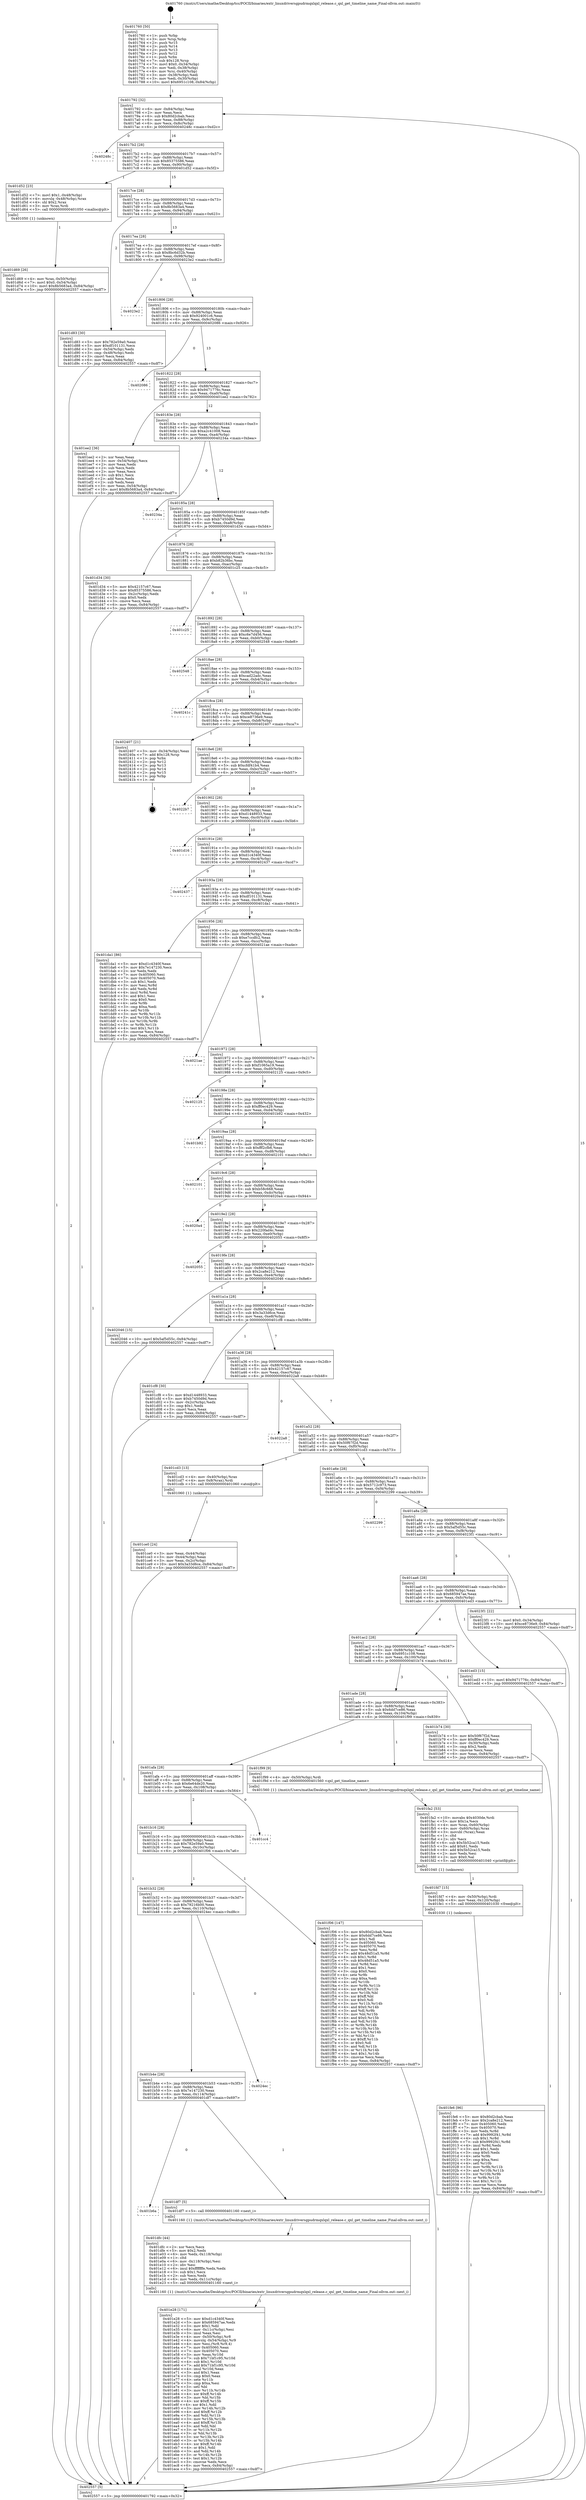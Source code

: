 digraph "0x401760" {
  label = "0x401760 (/mnt/c/Users/mathe/Desktop/tcc/POCII/binaries/extr_linuxdriversgpudrmqxlqxl_release.c_qxl_get_timeline_name_Final-ollvm.out::main(0))"
  labelloc = "t"
  node[shape=record]

  Entry [label="",width=0.3,height=0.3,shape=circle,fillcolor=black,style=filled]
  "0x401792" [label="{
     0x401792 [32]\l
     | [instrs]\l
     &nbsp;&nbsp;0x401792 \<+6\>: mov -0x84(%rbp),%eax\l
     &nbsp;&nbsp;0x401798 \<+2\>: mov %eax,%ecx\l
     &nbsp;&nbsp;0x40179a \<+6\>: sub $0x80d2cbab,%ecx\l
     &nbsp;&nbsp;0x4017a0 \<+6\>: mov %eax,-0x88(%rbp)\l
     &nbsp;&nbsp;0x4017a6 \<+6\>: mov %ecx,-0x8c(%rbp)\l
     &nbsp;&nbsp;0x4017ac \<+6\>: je 000000000040248c \<main+0xd2c\>\l
  }"]
  "0x40248c" [label="{
     0x40248c\l
  }", style=dashed]
  "0x4017b2" [label="{
     0x4017b2 [28]\l
     | [instrs]\l
     &nbsp;&nbsp;0x4017b2 \<+5\>: jmp 00000000004017b7 \<main+0x57\>\l
     &nbsp;&nbsp;0x4017b7 \<+6\>: mov -0x88(%rbp),%eax\l
     &nbsp;&nbsp;0x4017bd \<+5\>: sub $0x85375586,%eax\l
     &nbsp;&nbsp;0x4017c2 \<+6\>: mov %eax,-0x90(%rbp)\l
     &nbsp;&nbsp;0x4017c8 \<+6\>: je 0000000000401d52 \<main+0x5f2\>\l
  }"]
  Exit [label="",width=0.3,height=0.3,shape=circle,fillcolor=black,style=filled,peripheries=2]
  "0x401d52" [label="{
     0x401d52 [23]\l
     | [instrs]\l
     &nbsp;&nbsp;0x401d52 \<+7\>: movl $0x1,-0x48(%rbp)\l
     &nbsp;&nbsp;0x401d59 \<+4\>: movslq -0x48(%rbp),%rax\l
     &nbsp;&nbsp;0x401d5d \<+4\>: shl $0x2,%rax\l
     &nbsp;&nbsp;0x401d61 \<+3\>: mov %rax,%rdi\l
     &nbsp;&nbsp;0x401d64 \<+5\>: call 0000000000401050 \<malloc@plt\>\l
     | [calls]\l
     &nbsp;&nbsp;0x401050 \{1\} (unknown)\l
  }"]
  "0x4017ce" [label="{
     0x4017ce [28]\l
     | [instrs]\l
     &nbsp;&nbsp;0x4017ce \<+5\>: jmp 00000000004017d3 \<main+0x73\>\l
     &nbsp;&nbsp;0x4017d3 \<+6\>: mov -0x88(%rbp),%eax\l
     &nbsp;&nbsp;0x4017d9 \<+5\>: sub $0x8b5683a4,%eax\l
     &nbsp;&nbsp;0x4017de \<+6\>: mov %eax,-0x94(%rbp)\l
     &nbsp;&nbsp;0x4017e4 \<+6\>: je 0000000000401d83 \<main+0x623\>\l
  }"]
  "0x401fe6" [label="{
     0x401fe6 [96]\l
     | [instrs]\l
     &nbsp;&nbsp;0x401fe6 \<+5\>: mov $0x80d2cbab,%eax\l
     &nbsp;&nbsp;0x401feb \<+5\>: mov $0x2ca8e212,%ecx\l
     &nbsp;&nbsp;0x401ff0 \<+7\>: mov 0x405060,%edx\l
     &nbsp;&nbsp;0x401ff7 \<+7\>: mov 0x405070,%esi\l
     &nbsp;&nbsp;0x401ffe \<+3\>: mov %edx,%r8d\l
     &nbsp;&nbsp;0x402001 \<+7\>: add $0x9992f41,%r8d\l
     &nbsp;&nbsp;0x402008 \<+4\>: sub $0x1,%r8d\l
     &nbsp;&nbsp;0x40200c \<+7\>: sub $0x9992f41,%r8d\l
     &nbsp;&nbsp;0x402013 \<+4\>: imul %r8d,%edx\l
     &nbsp;&nbsp;0x402017 \<+3\>: and $0x1,%edx\l
     &nbsp;&nbsp;0x40201a \<+3\>: cmp $0x0,%edx\l
     &nbsp;&nbsp;0x40201d \<+4\>: sete %r9b\l
     &nbsp;&nbsp;0x402021 \<+3\>: cmp $0xa,%esi\l
     &nbsp;&nbsp;0x402024 \<+4\>: setl %r10b\l
     &nbsp;&nbsp;0x402028 \<+3\>: mov %r9b,%r11b\l
     &nbsp;&nbsp;0x40202b \<+3\>: and %r10b,%r11b\l
     &nbsp;&nbsp;0x40202e \<+3\>: xor %r10b,%r9b\l
     &nbsp;&nbsp;0x402031 \<+3\>: or %r9b,%r11b\l
     &nbsp;&nbsp;0x402034 \<+4\>: test $0x1,%r11b\l
     &nbsp;&nbsp;0x402038 \<+3\>: cmovne %ecx,%eax\l
     &nbsp;&nbsp;0x40203b \<+6\>: mov %eax,-0x84(%rbp)\l
     &nbsp;&nbsp;0x402041 \<+5\>: jmp 0000000000402557 \<main+0xdf7\>\l
  }"]
  "0x401d83" [label="{
     0x401d83 [30]\l
     | [instrs]\l
     &nbsp;&nbsp;0x401d83 \<+5\>: mov $0x782e59a0,%eax\l
     &nbsp;&nbsp;0x401d88 \<+5\>: mov $0xdf101131,%ecx\l
     &nbsp;&nbsp;0x401d8d \<+3\>: mov -0x54(%rbp),%edx\l
     &nbsp;&nbsp;0x401d90 \<+3\>: cmp -0x48(%rbp),%edx\l
     &nbsp;&nbsp;0x401d93 \<+3\>: cmovl %ecx,%eax\l
     &nbsp;&nbsp;0x401d96 \<+6\>: mov %eax,-0x84(%rbp)\l
     &nbsp;&nbsp;0x401d9c \<+5\>: jmp 0000000000402557 \<main+0xdf7\>\l
  }"]
  "0x4017ea" [label="{
     0x4017ea [28]\l
     | [instrs]\l
     &nbsp;&nbsp;0x4017ea \<+5\>: jmp 00000000004017ef \<main+0x8f\>\l
     &nbsp;&nbsp;0x4017ef \<+6\>: mov -0x88(%rbp),%eax\l
     &nbsp;&nbsp;0x4017f5 \<+5\>: sub $0x8bc6d32b,%eax\l
     &nbsp;&nbsp;0x4017fa \<+6\>: mov %eax,-0x98(%rbp)\l
     &nbsp;&nbsp;0x401800 \<+6\>: je 00000000004023e2 \<main+0xc82\>\l
  }"]
  "0x401fd7" [label="{
     0x401fd7 [15]\l
     | [instrs]\l
     &nbsp;&nbsp;0x401fd7 \<+4\>: mov -0x50(%rbp),%rdi\l
     &nbsp;&nbsp;0x401fdb \<+6\>: mov %eax,-0x120(%rbp)\l
     &nbsp;&nbsp;0x401fe1 \<+5\>: call 0000000000401030 \<free@plt\>\l
     | [calls]\l
     &nbsp;&nbsp;0x401030 \{1\} (unknown)\l
  }"]
  "0x4023e2" [label="{
     0x4023e2\l
  }", style=dashed]
  "0x401806" [label="{
     0x401806 [28]\l
     | [instrs]\l
     &nbsp;&nbsp;0x401806 \<+5\>: jmp 000000000040180b \<main+0xab\>\l
     &nbsp;&nbsp;0x40180b \<+6\>: mov -0x88(%rbp),%eax\l
     &nbsp;&nbsp;0x401811 \<+5\>: sub $0x924001c6,%eax\l
     &nbsp;&nbsp;0x401816 \<+6\>: mov %eax,-0x9c(%rbp)\l
     &nbsp;&nbsp;0x40181c \<+6\>: je 0000000000402086 \<main+0x926\>\l
  }"]
  "0x401fa2" [label="{
     0x401fa2 [53]\l
     | [instrs]\l
     &nbsp;&nbsp;0x401fa2 \<+10\>: movabs $0x4030de,%rdi\l
     &nbsp;&nbsp;0x401fac \<+5\>: mov $0x1a,%ecx\l
     &nbsp;&nbsp;0x401fb1 \<+4\>: mov %rax,-0x60(%rbp)\l
     &nbsp;&nbsp;0x401fb5 \<+4\>: mov -0x60(%rbp),%rax\l
     &nbsp;&nbsp;0x401fb9 \<+3\>: movsbl (%rax),%eax\l
     &nbsp;&nbsp;0x401fbc \<+1\>: cltd\l
     &nbsp;&nbsp;0x401fbd \<+2\>: idiv %ecx\l
     &nbsp;&nbsp;0x401fbf \<+6\>: sub $0x5b52ca15,%edx\l
     &nbsp;&nbsp;0x401fc5 \<+3\>: add $0x61,%edx\l
     &nbsp;&nbsp;0x401fc8 \<+6\>: add $0x5b52ca15,%edx\l
     &nbsp;&nbsp;0x401fce \<+2\>: mov %edx,%esi\l
     &nbsp;&nbsp;0x401fd0 \<+2\>: mov $0x0,%al\l
     &nbsp;&nbsp;0x401fd2 \<+5\>: call 0000000000401040 \<printf@plt\>\l
     | [calls]\l
     &nbsp;&nbsp;0x401040 \{1\} (unknown)\l
  }"]
  "0x402086" [label="{
     0x402086\l
  }", style=dashed]
  "0x401822" [label="{
     0x401822 [28]\l
     | [instrs]\l
     &nbsp;&nbsp;0x401822 \<+5\>: jmp 0000000000401827 \<main+0xc7\>\l
     &nbsp;&nbsp;0x401827 \<+6\>: mov -0x88(%rbp),%eax\l
     &nbsp;&nbsp;0x40182d \<+5\>: sub $0x9471776c,%eax\l
     &nbsp;&nbsp;0x401832 \<+6\>: mov %eax,-0xa0(%rbp)\l
     &nbsp;&nbsp;0x401838 \<+6\>: je 0000000000401ee2 \<main+0x782\>\l
  }"]
  "0x401e28" [label="{
     0x401e28 [171]\l
     | [instrs]\l
     &nbsp;&nbsp;0x401e28 \<+5\>: mov $0xd1c4340f,%ecx\l
     &nbsp;&nbsp;0x401e2d \<+5\>: mov $0x685947ae,%edx\l
     &nbsp;&nbsp;0x401e32 \<+3\>: mov $0x1,%dil\l
     &nbsp;&nbsp;0x401e35 \<+6\>: mov -0x11c(%rbp),%esi\l
     &nbsp;&nbsp;0x401e3b \<+3\>: imul %eax,%esi\l
     &nbsp;&nbsp;0x401e3e \<+4\>: mov -0x50(%rbp),%r8\l
     &nbsp;&nbsp;0x401e42 \<+4\>: movslq -0x54(%rbp),%r9\l
     &nbsp;&nbsp;0x401e46 \<+4\>: mov %esi,(%r8,%r9,4)\l
     &nbsp;&nbsp;0x401e4a \<+7\>: mov 0x405060,%eax\l
     &nbsp;&nbsp;0x401e51 \<+7\>: mov 0x405070,%esi\l
     &nbsp;&nbsp;0x401e58 \<+3\>: mov %eax,%r10d\l
     &nbsp;&nbsp;0x401e5b \<+7\>: sub $0x71bf1c95,%r10d\l
     &nbsp;&nbsp;0x401e62 \<+4\>: sub $0x1,%r10d\l
     &nbsp;&nbsp;0x401e66 \<+7\>: add $0x71bf1c95,%r10d\l
     &nbsp;&nbsp;0x401e6d \<+4\>: imul %r10d,%eax\l
     &nbsp;&nbsp;0x401e71 \<+3\>: and $0x1,%eax\l
     &nbsp;&nbsp;0x401e74 \<+3\>: cmp $0x0,%eax\l
     &nbsp;&nbsp;0x401e77 \<+4\>: sete %r11b\l
     &nbsp;&nbsp;0x401e7b \<+3\>: cmp $0xa,%esi\l
     &nbsp;&nbsp;0x401e7e \<+3\>: setl %bl\l
     &nbsp;&nbsp;0x401e81 \<+3\>: mov %r11b,%r14b\l
     &nbsp;&nbsp;0x401e84 \<+4\>: xor $0xff,%r14b\l
     &nbsp;&nbsp;0x401e88 \<+3\>: mov %bl,%r15b\l
     &nbsp;&nbsp;0x401e8b \<+4\>: xor $0xff,%r15b\l
     &nbsp;&nbsp;0x401e8f \<+4\>: xor $0x1,%dil\l
     &nbsp;&nbsp;0x401e93 \<+3\>: mov %r14b,%r12b\l
     &nbsp;&nbsp;0x401e96 \<+4\>: and $0xff,%r12b\l
     &nbsp;&nbsp;0x401e9a \<+3\>: and %dil,%r11b\l
     &nbsp;&nbsp;0x401e9d \<+3\>: mov %r15b,%r13b\l
     &nbsp;&nbsp;0x401ea0 \<+4\>: and $0xff,%r13b\l
     &nbsp;&nbsp;0x401ea4 \<+3\>: and %dil,%bl\l
     &nbsp;&nbsp;0x401ea7 \<+3\>: or %r11b,%r12b\l
     &nbsp;&nbsp;0x401eaa \<+3\>: or %bl,%r13b\l
     &nbsp;&nbsp;0x401ead \<+3\>: xor %r13b,%r12b\l
     &nbsp;&nbsp;0x401eb0 \<+3\>: or %r15b,%r14b\l
     &nbsp;&nbsp;0x401eb3 \<+4\>: xor $0xff,%r14b\l
     &nbsp;&nbsp;0x401eb7 \<+4\>: or $0x1,%dil\l
     &nbsp;&nbsp;0x401ebb \<+3\>: and %dil,%r14b\l
     &nbsp;&nbsp;0x401ebe \<+3\>: or %r14b,%r12b\l
     &nbsp;&nbsp;0x401ec1 \<+4\>: test $0x1,%r12b\l
     &nbsp;&nbsp;0x401ec5 \<+3\>: cmovne %edx,%ecx\l
     &nbsp;&nbsp;0x401ec8 \<+6\>: mov %ecx,-0x84(%rbp)\l
     &nbsp;&nbsp;0x401ece \<+5\>: jmp 0000000000402557 \<main+0xdf7\>\l
  }"]
  "0x401ee2" [label="{
     0x401ee2 [36]\l
     | [instrs]\l
     &nbsp;&nbsp;0x401ee2 \<+2\>: xor %eax,%eax\l
     &nbsp;&nbsp;0x401ee4 \<+3\>: mov -0x54(%rbp),%ecx\l
     &nbsp;&nbsp;0x401ee7 \<+2\>: mov %eax,%edx\l
     &nbsp;&nbsp;0x401ee9 \<+2\>: sub %ecx,%edx\l
     &nbsp;&nbsp;0x401eeb \<+2\>: mov %eax,%ecx\l
     &nbsp;&nbsp;0x401eed \<+3\>: sub $0x1,%ecx\l
     &nbsp;&nbsp;0x401ef0 \<+2\>: add %ecx,%edx\l
     &nbsp;&nbsp;0x401ef2 \<+2\>: sub %edx,%eax\l
     &nbsp;&nbsp;0x401ef4 \<+3\>: mov %eax,-0x54(%rbp)\l
     &nbsp;&nbsp;0x401ef7 \<+10\>: movl $0x8b5683a4,-0x84(%rbp)\l
     &nbsp;&nbsp;0x401f01 \<+5\>: jmp 0000000000402557 \<main+0xdf7\>\l
  }"]
  "0x40183e" [label="{
     0x40183e [28]\l
     | [instrs]\l
     &nbsp;&nbsp;0x40183e \<+5\>: jmp 0000000000401843 \<main+0xe3\>\l
     &nbsp;&nbsp;0x401843 \<+6\>: mov -0x88(%rbp),%eax\l
     &nbsp;&nbsp;0x401849 \<+5\>: sub $0xa2c41008,%eax\l
     &nbsp;&nbsp;0x40184e \<+6\>: mov %eax,-0xa4(%rbp)\l
     &nbsp;&nbsp;0x401854 \<+6\>: je 000000000040234a \<main+0xbea\>\l
  }"]
  "0x401dfc" [label="{
     0x401dfc [44]\l
     | [instrs]\l
     &nbsp;&nbsp;0x401dfc \<+2\>: xor %ecx,%ecx\l
     &nbsp;&nbsp;0x401dfe \<+5\>: mov $0x2,%edx\l
     &nbsp;&nbsp;0x401e03 \<+6\>: mov %edx,-0x118(%rbp)\l
     &nbsp;&nbsp;0x401e09 \<+1\>: cltd\l
     &nbsp;&nbsp;0x401e0a \<+6\>: mov -0x118(%rbp),%esi\l
     &nbsp;&nbsp;0x401e10 \<+2\>: idiv %esi\l
     &nbsp;&nbsp;0x401e12 \<+6\>: imul $0xfffffffe,%edx,%edx\l
     &nbsp;&nbsp;0x401e18 \<+3\>: sub $0x1,%ecx\l
     &nbsp;&nbsp;0x401e1b \<+2\>: sub %ecx,%edx\l
     &nbsp;&nbsp;0x401e1d \<+6\>: mov %edx,-0x11c(%rbp)\l
     &nbsp;&nbsp;0x401e23 \<+5\>: call 0000000000401160 \<next_i\>\l
     | [calls]\l
     &nbsp;&nbsp;0x401160 \{1\} (/mnt/c/Users/mathe/Desktop/tcc/POCII/binaries/extr_linuxdriversgpudrmqxlqxl_release.c_qxl_get_timeline_name_Final-ollvm.out::next_i)\l
  }"]
  "0x40234a" [label="{
     0x40234a\l
  }", style=dashed]
  "0x40185a" [label="{
     0x40185a [28]\l
     | [instrs]\l
     &nbsp;&nbsp;0x40185a \<+5\>: jmp 000000000040185f \<main+0xff\>\l
     &nbsp;&nbsp;0x40185f \<+6\>: mov -0x88(%rbp),%eax\l
     &nbsp;&nbsp;0x401865 \<+5\>: sub $0xb7450d9d,%eax\l
     &nbsp;&nbsp;0x40186a \<+6\>: mov %eax,-0xa8(%rbp)\l
     &nbsp;&nbsp;0x401870 \<+6\>: je 0000000000401d34 \<main+0x5d4\>\l
  }"]
  "0x401b6a" [label="{
     0x401b6a\l
  }", style=dashed]
  "0x401d34" [label="{
     0x401d34 [30]\l
     | [instrs]\l
     &nbsp;&nbsp;0x401d34 \<+5\>: mov $0x42157c67,%eax\l
     &nbsp;&nbsp;0x401d39 \<+5\>: mov $0x85375586,%ecx\l
     &nbsp;&nbsp;0x401d3e \<+3\>: mov -0x2c(%rbp),%edx\l
     &nbsp;&nbsp;0x401d41 \<+3\>: cmp $0x0,%edx\l
     &nbsp;&nbsp;0x401d44 \<+3\>: cmove %ecx,%eax\l
     &nbsp;&nbsp;0x401d47 \<+6\>: mov %eax,-0x84(%rbp)\l
     &nbsp;&nbsp;0x401d4d \<+5\>: jmp 0000000000402557 \<main+0xdf7\>\l
  }"]
  "0x401876" [label="{
     0x401876 [28]\l
     | [instrs]\l
     &nbsp;&nbsp;0x401876 \<+5\>: jmp 000000000040187b \<main+0x11b\>\l
     &nbsp;&nbsp;0x40187b \<+6\>: mov -0x88(%rbp),%eax\l
     &nbsp;&nbsp;0x401881 \<+5\>: sub $0xb82b36bc,%eax\l
     &nbsp;&nbsp;0x401886 \<+6\>: mov %eax,-0xac(%rbp)\l
     &nbsp;&nbsp;0x40188c \<+6\>: je 0000000000401c25 \<main+0x4c5\>\l
  }"]
  "0x401df7" [label="{
     0x401df7 [5]\l
     | [instrs]\l
     &nbsp;&nbsp;0x401df7 \<+5\>: call 0000000000401160 \<next_i\>\l
     | [calls]\l
     &nbsp;&nbsp;0x401160 \{1\} (/mnt/c/Users/mathe/Desktop/tcc/POCII/binaries/extr_linuxdriversgpudrmqxlqxl_release.c_qxl_get_timeline_name_Final-ollvm.out::next_i)\l
  }"]
  "0x401c25" [label="{
     0x401c25\l
  }", style=dashed]
  "0x401892" [label="{
     0x401892 [28]\l
     | [instrs]\l
     &nbsp;&nbsp;0x401892 \<+5\>: jmp 0000000000401897 \<main+0x137\>\l
     &nbsp;&nbsp;0x401897 \<+6\>: mov -0x88(%rbp),%eax\l
     &nbsp;&nbsp;0x40189d \<+5\>: sub $0xc6e7d456,%eax\l
     &nbsp;&nbsp;0x4018a2 \<+6\>: mov %eax,-0xb0(%rbp)\l
     &nbsp;&nbsp;0x4018a8 \<+6\>: je 0000000000402548 \<main+0xde8\>\l
  }"]
  "0x401b4e" [label="{
     0x401b4e [28]\l
     | [instrs]\l
     &nbsp;&nbsp;0x401b4e \<+5\>: jmp 0000000000401b53 \<main+0x3f3\>\l
     &nbsp;&nbsp;0x401b53 \<+6\>: mov -0x88(%rbp),%eax\l
     &nbsp;&nbsp;0x401b59 \<+5\>: sub $0x7e147230,%eax\l
     &nbsp;&nbsp;0x401b5e \<+6\>: mov %eax,-0x114(%rbp)\l
     &nbsp;&nbsp;0x401b64 \<+6\>: je 0000000000401df7 \<main+0x697\>\l
  }"]
  "0x402548" [label="{
     0x402548\l
  }", style=dashed]
  "0x4018ae" [label="{
     0x4018ae [28]\l
     | [instrs]\l
     &nbsp;&nbsp;0x4018ae \<+5\>: jmp 00000000004018b3 \<main+0x153\>\l
     &nbsp;&nbsp;0x4018b3 \<+6\>: mov -0x88(%rbp),%eax\l
     &nbsp;&nbsp;0x4018b9 \<+5\>: sub $0xcad22adc,%eax\l
     &nbsp;&nbsp;0x4018be \<+6\>: mov %eax,-0xb4(%rbp)\l
     &nbsp;&nbsp;0x4018c4 \<+6\>: je 000000000040241c \<main+0xcbc\>\l
  }"]
  "0x4024ec" [label="{
     0x4024ec\l
  }", style=dashed]
  "0x40241c" [label="{
     0x40241c\l
  }", style=dashed]
  "0x4018ca" [label="{
     0x4018ca [28]\l
     | [instrs]\l
     &nbsp;&nbsp;0x4018ca \<+5\>: jmp 00000000004018cf \<main+0x16f\>\l
     &nbsp;&nbsp;0x4018cf \<+6\>: mov -0x88(%rbp),%eax\l
     &nbsp;&nbsp;0x4018d5 \<+5\>: sub $0xce8736e9,%eax\l
     &nbsp;&nbsp;0x4018da \<+6\>: mov %eax,-0xb8(%rbp)\l
     &nbsp;&nbsp;0x4018e0 \<+6\>: je 0000000000402407 \<main+0xca7\>\l
  }"]
  "0x401b32" [label="{
     0x401b32 [28]\l
     | [instrs]\l
     &nbsp;&nbsp;0x401b32 \<+5\>: jmp 0000000000401b37 \<main+0x3d7\>\l
     &nbsp;&nbsp;0x401b37 \<+6\>: mov -0x88(%rbp),%eax\l
     &nbsp;&nbsp;0x401b3d \<+5\>: sub $0x79216b00,%eax\l
     &nbsp;&nbsp;0x401b42 \<+6\>: mov %eax,-0x110(%rbp)\l
     &nbsp;&nbsp;0x401b48 \<+6\>: je 00000000004024ec \<main+0xd8c\>\l
  }"]
  "0x402407" [label="{
     0x402407 [21]\l
     | [instrs]\l
     &nbsp;&nbsp;0x402407 \<+3\>: mov -0x34(%rbp),%eax\l
     &nbsp;&nbsp;0x40240a \<+7\>: add $0x128,%rsp\l
     &nbsp;&nbsp;0x402411 \<+1\>: pop %rbx\l
     &nbsp;&nbsp;0x402412 \<+2\>: pop %r12\l
     &nbsp;&nbsp;0x402414 \<+2\>: pop %r13\l
     &nbsp;&nbsp;0x402416 \<+2\>: pop %r14\l
     &nbsp;&nbsp;0x402418 \<+2\>: pop %r15\l
     &nbsp;&nbsp;0x40241a \<+1\>: pop %rbp\l
     &nbsp;&nbsp;0x40241b \<+1\>: ret\l
  }"]
  "0x4018e6" [label="{
     0x4018e6 [28]\l
     | [instrs]\l
     &nbsp;&nbsp;0x4018e6 \<+5\>: jmp 00000000004018eb \<main+0x18b\>\l
     &nbsp;&nbsp;0x4018eb \<+6\>: mov -0x88(%rbp),%eax\l
     &nbsp;&nbsp;0x4018f1 \<+5\>: sub $0xcfdf41b4,%eax\l
     &nbsp;&nbsp;0x4018f6 \<+6\>: mov %eax,-0xbc(%rbp)\l
     &nbsp;&nbsp;0x4018fc \<+6\>: je 00000000004022b7 \<main+0xb57\>\l
  }"]
  "0x401f06" [label="{
     0x401f06 [147]\l
     | [instrs]\l
     &nbsp;&nbsp;0x401f06 \<+5\>: mov $0x80d2cbab,%eax\l
     &nbsp;&nbsp;0x401f0b \<+5\>: mov $0x6dd7ce86,%ecx\l
     &nbsp;&nbsp;0x401f10 \<+2\>: mov $0x1,%dl\l
     &nbsp;&nbsp;0x401f12 \<+7\>: mov 0x405060,%esi\l
     &nbsp;&nbsp;0x401f19 \<+7\>: mov 0x405070,%edi\l
     &nbsp;&nbsp;0x401f20 \<+3\>: mov %esi,%r8d\l
     &nbsp;&nbsp;0x401f23 \<+7\>: add $0x48d51a5,%r8d\l
     &nbsp;&nbsp;0x401f2a \<+4\>: sub $0x1,%r8d\l
     &nbsp;&nbsp;0x401f2e \<+7\>: sub $0x48d51a5,%r8d\l
     &nbsp;&nbsp;0x401f35 \<+4\>: imul %r8d,%esi\l
     &nbsp;&nbsp;0x401f39 \<+3\>: and $0x1,%esi\l
     &nbsp;&nbsp;0x401f3c \<+3\>: cmp $0x0,%esi\l
     &nbsp;&nbsp;0x401f3f \<+4\>: sete %r9b\l
     &nbsp;&nbsp;0x401f43 \<+3\>: cmp $0xa,%edi\l
     &nbsp;&nbsp;0x401f46 \<+4\>: setl %r10b\l
     &nbsp;&nbsp;0x401f4a \<+3\>: mov %r9b,%r11b\l
     &nbsp;&nbsp;0x401f4d \<+4\>: xor $0xff,%r11b\l
     &nbsp;&nbsp;0x401f51 \<+3\>: mov %r10b,%bl\l
     &nbsp;&nbsp;0x401f54 \<+3\>: xor $0xff,%bl\l
     &nbsp;&nbsp;0x401f57 \<+3\>: xor $0x0,%dl\l
     &nbsp;&nbsp;0x401f5a \<+3\>: mov %r11b,%r14b\l
     &nbsp;&nbsp;0x401f5d \<+4\>: and $0x0,%r14b\l
     &nbsp;&nbsp;0x401f61 \<+3\>: and %dl,%r9b\l
     &nbsp;&nbsp;0x401f64 \<+3\>: mov %bl,%r15b\l
     &nbsp;&nbsp;0x401f67 \<+4\>: and $0x0,%r15b\l
     &nbsp;&nbsp;0x401f6b \<+3\>: and %dl,%r10b\l
     &nbsp;&nbsp;0x401f6e \<+3\>: or %r9b,%r14b\l
     &nbsp;&nbsp;0x401f71 \<+3\>: or %r10b,%r15b\l
     &nbsp;&nbsp;0x401f74 \<+3\>: xor %r15b,%r14b\l
     &nbsp;&nbsp;0x401f77 \<+3\>: or %bl,%r11b\l
     &nbsp;&nbsp;0x401f7a \<+4\>: xor $0xff,%r11b\l
     &nbsp;&nbsp;0x401f7e \<+3\>: or $0x0,%dl\l
     &nbsp;&nbsp;0x401f81 \<+3\>: and %dl,%r11b\l
     &nbsp;&nbsp;0x401f84 \<+3\>: or %r11b,%r14b\l
     &nbsp;&nbsp;0x401f87 \<+4\>: test $0x1,%r14b\l
     &nbsp;&nbsp;0x401f8b \<+3\>: cmovne %ecx,%eax\l
     &nbsp;&nbsp;0x401f8e \<+6\>: mov %eax,-0x84(%rbp)\l
     &nbsp;&nbsp;0x401f94 \<+5\>: jmp 0000000000402557 \<main+0xdf7\>\l
  }"]
  "0x4022b7" [label="{
     0x4022b7\l
  }", style=dashed]
  "0x401902" [label="{
     0x401902 [28]\l
     | [instrs]\l
     &nbsp;&nbsp;0x401902 \<+5\>: jmp 0000000000401907 \<main+0x1a7\>\l
     &nbsp;&nbsp;0x401907 \<+6\>: mov -0x88(%rbp),%eax\l
     &nbsp;&nbsp;0x40190d \<+5\>: sub $0xd1448933,%eax\l
     &nbsp;&nbsp;0x401912 \<+6\>: mov %eax,-0xc0(%rbp)\l
     &nbsp;&nbsp;0x401918 \<+6\>: je 0000000000401d16 \<main+0x5b6\>\l
  }"]
  "0x401b16" [label="{
     0x401b16 [28]\l
     | [instrs]\l
     &nbsp;&nbsp;0x401b16 \<+5\>: jmp 0000000000401b1b \<main+0x3bb\>\l
     &nbsp;&nbsp;0x401b1b \<+6\>: mov -0x88(%rbp),%eax\l
     &nbsp;&nbsp;0x401b21 \<+5\>: sub $0x782e59a0,%eax\l
     &nbsp;&nbsp;0x401b26 \<+6\>: mov %eax,-0x10c(%rbp)\l
     &nbsp;&nbsp;0x401b2c \<+6\>: je 0000000000401f06 \<main+0x7a6\>\l
  }"]
  "0x401d16" [label="{
     0x401d16\l
  }", style=dashed]
  "0x40191e" [label="{
     0x40191e [28]\l
     | [instrs]\l
     &nbsp;&nbsp;0x40191e \<+5\>: jmp 0000000000401923 \<main+0x1c3\>\l
     &nbsp;&nbsp;0x401923 \<+6\>: mov -0x88(%rbp),%eax\l
     &nbsp;&nbsp;0x401929 \<+5\>: sub $0xd1c4340f,%eax\l
     &nbsp;&nbsp;0x40192e \<+6\>: mov %eax,-0xc4(%rbp)\l
     &nbsp;&nbsp;0x401934 \<+6\>: je 0000000000402437 \<main+0xcd7\>\l
  }"]
  "0x401cc4" [label="{
     0x401cc4\l
  }", style=dashed]
  "0x402437" [label="{
     0x402437\l
  }", style=dashed]
  "0x40193a" [label="{
     0x40193a [28]\l
     | [instrs]\l
     &nbsp;&nbsp;0x40193a \<+5\>: jmp 000000000040193f \<main+0x1df\>\l
     &nbsp;&nbsp;0x40193f \<+6\>: mov -0x88(%rbp),%eax\l
     &nbsp;&nbsp;0x401945 \<+5\>: sub $0xdf101131,%eax\l
     &nbsp;&nbsp;0x40194a \<+6\>: mov %eax,-0xc8(%rbp)\l
     &nbsp;&nbsp;0x401950 \<+6\>: je 0000000000401da1 \<main+0x641\>\l
  }"]
  "0x401afa" [label="{
     0x401afa [28]\l
     | [instrs]\l
     &nbsp;&nbsp;0x401afa \<+5\>: jmp 0000000000401aff \<main+0x39f\>\l
     &nbsp;&nbsp;0x401aff \<+6\>: mov -0x88(%rbp),%eax\l
     &nbsp;&nbsp;0x401b05 \<+5\>: sub $0x6e64de20,%eax\l
     &nbsp;&nbsp;0x401b0a \<+6\>: mov %eax,-0x108(%rbp)\l
     &nbsp;&nbsp;0x401b10 \<+6\>: je 0000000000401cc4 \<main+0x564\>\l
  }"]
  "0x401da1" [label="{
     0x401da1 [86]\l
     | [instrs]\l
     &nbsp;&nbsp;0x401da1 \<+5\>: mov $0xd1c4340f,%eax\l
     &nbsp;&nbsp;0x401da6 \<+5\>: mov $0x7e147230,%ecx\l
     &nbsp;&nbsp;0x401dab \<+2\>: xor %edx,%edx\l
     &nbsp;&nbsp;0x401dad \<+7\>: mov 0x405060,%esi\l
     &nbsp;&nbsp;0x401db4 \<+7\>: mov 0x405070,%edi\l
     &nbsp;&nbsp;0x401dbb \<+3\>: sub $0x1,%edx\l
     &nbsp;&nbsp;0x401dbe \<+3\>: mov %esi,%r8d\l
     &nbsp;&nbsp;0x401dc1 \<+3\>: add %edx,%r8d\l
     &nbsp;&nbsp;0x401dc4 \<+4\>: imul %r8d,%esi\l
     &nbsp;&nbsp;0x401dc8 \<+3\>: and $0x1,%esi\l
     &nbsp;&nbsp;0x401dcb \<+3\>: cmp $0x0,%esi\l
     &nbsp;&nbsp;0x401dce \<+4\>: sete %r9b\l
     &nbsp;&nbsp;0x401dd2 \<+3\>: cmp $0xa,%edi\l
     &nbsp;&nbsp;0x401dd5 \<+4\>: setl %r10b\l
     &nbsp;&nbsp;0x401dd9 \<+3\>: mov %r9b,%r11b\l
     &nbsp;&nbsp;0x401ddc \<+3\>: and %r10b,%r11b\l
     &nbsp;&nbsp;0x401ddf \<+3\>: xor %r10b,%r9b\l
     &nbsp;&nbsp;0x401de2 \<+3\>: or %r9b,%r11b\l
     &nbsp;&nbsp;0x401de5 \<+4\>: test $0x1,%r11b\l
     &nbsp;&nbsp;0x401de9 \<+3\>: cmovne %ecx,%eax\l
     &nbsp;&nbsp;0x401dec \<+6\>: mov %eax,-0x84(%rbp)\l
     &nbsp;&nbsp;0x401df2 \<+5\>: jmp 0000000000402557 \<main+0xdf7\>\l
  }"]
  "0x401956" [label="{
     0x401956 [28]\l
     | [instrs]\l
     &nbsp;&nbsp;0x401956 \<+5\>: jmp 000000000040195b \<main+0x1fb\>\l
     &nbsp;&nbsp;0x40195b \<+6\>: mov -0x88(%rbp),%eax\l
     &nbsp;&nbsp;0x401961 \<+5\>: sub $0xe7ccdfc2,%eax\l
     &nbsp;&nbsp;0x401966 \<+6\>: mov %eax,-0xcc(%rbp)\l
     &nbsp;&nbsp;0x40196c \<+6\>: je 00000000004021ae \<main+0xa4e\>\l
  }"]
  "0x401f99" [label="{
     0x401f99 [9]\l
     | [instrs]\l
     &nbsp;&nbsp;0x401f99 \<+4\>: mov -0x50(%rbp),%rdi\l
     &nbsp;&nbsp;0x401f9d \<+5\>: call 0000000000401560 \<qxl_get_timeline_name\>\l
     | [calls]\l
     &nbsp;&nbsp;0x401560 \{1\} (/mnt/c/Users/mathe/Desktop/tcc/POCII/binaries/extr_linuxdriversgpudrmqxlqxl_release.c_qxl_get_timeline_name_Final-ollvm.out::qxl_get_timeline_name)\l
  }"]
  "0x4021ae" [label="{
     0x4021ae\l
  }", style=dashed]
  "0x401972" [label="{
     0x401972 [28]\l
     | [instrs]\l
     &nbsp;&nbsp;0x401972 \<+5\>: jmp 0000000000401977 \<main+0x217\>\l
     &nbsp;&nbsp;0x401977 \<+6\>: mov -0x88(%rbp),%eax\l
     &nbsp;&nbsp;0x40197d \<+5\>: sub $0xf1065a19,%eax\l
     &nbsp;&nbsp;0x401982 \<+6\>: mov %eax,-0xd0(%rbp)\l
     &nbsp;&nbsp;0x401988 \<+6\>: je 0000000000402125 \<main+0x9c5\>\l
  }"]
  "0x401d69" [label="{
     0x401d69 [26]\l
     | [instrs]\l
     &nbsp;&nbsp;0x401d69 \<+4\>: mov %rax,-0x50(%rbp)\l
     &nbsp;&nbsp;0x401d6d \<+7\>: movl $0x0,-0x54(%rbp)\l
     &nbsp;&nbsp;0x401d74 \<+10\>: movl $0x8b5683a4,-0x84(%rbp)\l
     &nbsp;&nbsp;0x401d7e \<+5\>: jmp 0000000000402557 \<main+0xdf7\>\l
  }"]
  "0x402125" [label="{
     0x402125\l
  }", style=dashed]
  "0x40198e" [label="{
     0x40198e [28]\l
     | [instrs]\l
     &nbsp;&nbsp;0x40198e \<+5\>: jmp 0000000000401993 \<main+0x233\>\l
     &nbsp;&nbsp;0x401993 \<+6\>: mov -0x88(%rbp),%eax\l
     &nbsp;&nbsp;0x401999 \<+5\>: sub $0xff0ec429,%eax\l
     &nbsp;&nbsp;0x40199e \<+6\>: mov %eax,-0xd4(%rbp)\l
     &nbsp;&nbsp;0x4019a4 \<+6\>: je 0000000000401b92 \<main+0x432\>\l
  }"]
  "0x401ce0" [label="{
     0x401ce0 [24]\l
     | [instrs]\l
     &nbsp;&nbsp;0x401ce0 \<+3\>: mov %eax,-0x44(%rbp)\l
     &nbsp;&nbsp;0x401ce3 \<+3\>: mov -0x44(%rbp),%eax\l
     &nbsp;&nbsp;0x401ce6 \<+3\>: mov %eax,-0x2c(%rbp)\l
     &nbsp;&nbsp;0x401ce9 \<+10\>: movl $0x3a33d6ce,-0x84(%rbp)\l
     &nbsp;&nbsp;0x401cf3 \<+5\>: jmp 0000000000402557 \<main+0xdf7\>\l
  }"]
  "0x401b92" [label="{
     0x401b92\l
  }", style=dashed]
  "0x4019aa" [label="{
     0x4019aa [28]\l
     | [instrs]\l
     &nbsp;&nbsp;0x4019aa \<+5\>: jmp 00000000004019af \<main+0x24f\>\l
     &nbsp;&nbsp;0x4019af \<+6\>: mov -0x88(%rbp),%eax\l
     &nbsp;&nbsp;0x4019b5 \<+5\>: sub $0xfff2cfb6,%eax\l
     &nbsp;&nbsp;0x4019ba \<+6\>: mov %eax,-0xd8(%rbp)\l
     &nbsp;&nbsp;0x4019c0 \<+6\>: je 0000000000402101 \<main+0x9a1\>\l
  }"]
  "0x401760" [label="{
     0x401760 [50]\l
     | [instrs]\l
     &nbsp;&nbsp;0x401760 \<+1\>: push %rbp\l
     &nbsp;&nbsp;0x401761 \<+3\>: mov %rsp,%rbp\l
     &nbsp;&nbsp;0x401764 \<+2\>: push %r15\l
     &nbsp;&nbsp;0x401766 \<+2\>: push %r14\l
     &nbsp;&nbsp;0x401768 \<+2\>: push %r13\l
     &nbsp;&nbsp;0x40176a \<+2\>: push %r12\l
     &nbsp;&nbsp;0x40176c \<+1\>: push %rbx\l
     &nbsp;&nbsp;0x40176d \<+7\>: sub $0x128,%rsp\l
     &nbsp;&nbsp;0x401774 \<+7\>: movl $0x0,-0x34(%rbp)\l
     &nbsp;&nbsp;0x40177b \<+3\>: mov %edi,-0x38(%rbp)\l
     &nbsp;&nbsp;0x40177e \<+4\>: mov %rsi,-0x40(%rbp)\l
     &nbsp;&nbsp;0x401782 \<+3\>: mov -0x38(%rbp),%edi\l
     &nbsp;&nbsp;0x401785 \<+3\>: mov %edi,-0x30(%rbp)\l
     &nbsp;&nbsp;0x401788 \<+10\>: movl $0x6951c108,-0x84(%rbp)\l
  }"]
  "0x402101" [label="{
     0x402101\l
  }", style=dashed]
  "0x4019c6" [label="{
     0x4019c6 [28]\l
     | [instrs]\l
     &nbsp;&nbsp;0x4019c6 \<+5\>: jmp 00000000004019cb \<main+0x26b\>\l
     &nbsp;&nbsp;0x4019cb \<+6\>: mov -0x88(%rbp),%eax\l
     &nbsp;&nbsp;0x4019d1 \<+5\>: sub $0xb58c668,%eax\l
     &nbsp;&nbsp;0x4019d6 \<+6\>: mov %eax,-0xdc(%rbp)\l
     &nbsp;&nbsp;0x4019dc \<+6\>: je 00000000004020a4 \<main+0x944\>\l
  }"]
  "0x402557" [label="{
     0x402557 [5]\l
     | [instrs]\l
     &nbsp;&nbsp;0x402557 \<+5\>: jmp 0000000000401792 \<main+0x32\>\l
  }"]
  "0x4020a4" [label="{
     0x4020a4\l
  }", style=dashed]
  "0x4019e2" [label="{
     0x4019e2 [28]\l
     | [instrs]\l
     &nbsp;&nbsp;0x4019e2 \<+5\>: jmp 00000000004019e7 \<main+0x287\>\l
     &nbsp;&nbsp;0x4019e7 \<+6\>: mov -0x88(%rbp),%eax\l
     &nbsp;&nbsp;0x4019ed \<+5\>: sub $0x220fad4c,%eax\l
     &nbsp;&nbsp;0x4019f2 \<+6\>: mov %eax,-0xe0(%rbp)\l
     &nbsp;&nbsp;0x4019f8 \<+6\>: je 0000000000402055 \<main+0x8f5\>\l
  }"]
  "0x401ade" [label="{
     0x401ade [28]\l
     | [instrs]\l
     &nbsp;&nbsp;0x401ade \<+5\>: jmp 0000000000401ae3 \<main+0x383\>\l
     &nbsp;&nbsp;0x401ae3 \<+6\>: mov -0x88(%rbp),%eax\l
     &nbsp;&nbsp;0x401ae9 \<+5\>: sub $0x6dd7ce86,%eax\l
     &nbsp;&nbsp;0x401aee \<+6\>: mov %eax,-0x104(%rbp)\l
     &nbsp;&nbsp;0x401af4 \<+6\>: je 0000000000401f99 \<main+0x839\>\l
  }"]
  "0x402055" [label="{
     0x402055\l
  }", style=dashed]
  "0x4019fe" [label="{
     0x4019fe [28]\l
     | [instrs]\l
     &nbsp;&nbsp;0x4019fe \<+5\>: jmp 0000000000401a03 \<main+0x2a3\>\l
     &nbsp;&nbsp;0x401a03 \<+6\>: mov -0x88(%rbp),%eax\l
     &nbsp;&nbsp;0x401a09 \<+5\>: sub $0x2ca8e212,%eax\l
     &nbsp;&nbsp;0x401a0e \<+6\>: mov %eax,-0xe4(%rbp)\l
     &nbsp;&nbsp;0x401a14 \<+6\>: je 0000000000402046 \<main+0x8e6\>\l
  }"]
  "0x401b74" [label="{
     0x401b74 [30]\l
     | [instrs]\l
     &nbsp;&nbsp;0x401b74 \<+5\>: mov $0x50f67f2d,%eax\l
     &nbsp;&nbsp;0x401b79 \<+5\>: mov $0xff0ec429,%ecx\l
     &nbsp;&nbsp;0x401b7e \<+3\>: mov -0x30(%rbp),%edx\l
     &nbsp;&nbsp;0x401b81 \<+3\>: cmp $0x2,%edx\l
     &nbsp;&nbsp;0x401b84 \<+3\>: cmovne %ecx,%eax\l
     &nbsp;&nbsp;0x401b87 \<+6\>: mov %eax,-0x84(%rbp)\l
     &nbsp;&nbsp;0x401b8d \<+5\>: jmp 0000000000402557 \<main+0xdf7\>\l
  }"]
  "0x402046" [label="{
     0x402046 [15]\l
     | [instrs]\l
     &nbsp;&nbsp;0x402046 \<+10\>: movl $0x5af5d55c,-0x84(%rbp)\l
     &nbsp;&nbsp;0x402050 \<+5\>: jmp 0000000000402557 \<main+0xdf7\>\l
  }"]
  "0x401a1a" [label="{
     0x401a1a [28]\l
     | [instrs]\l
     &nbsp;&nbsp;0x401a1a \<+5\>: jmp 0000000000401a1f \<main+0x2bf\>\l
     &nbsp;&nbsp;0x401a1f \<+6\>: mov -0x88(%rbp),%eax\l
     &nbsp;&nbsp;0x401a25 \<+5\>: sub $0x3a33d6ce,%eax\l
     &nbsp;&nbsp;0x401a2a \<+6\>: mov %eax,-0xe8(%rbp)\l
     &nbsp;&nbsp;0x401a30 \<+6\>: je 0000000000401cf8 \<main+0x598\>\l
  }"]
  "0x401ac2" [label="{
     0x401ac2 [28]\l
     | [instrs]\l
     &nbsp;&nbsp;0x401ac2 \<+5\>: jmp 0000000000401ac7 \<main+0x367\>\l
     &nbsp;&nbsp;0x401ac7 \<+6\>: mov -0x88(%rbp),%eax\l
     &nbsp;&nbsp;0x401acd \<+5\>: sub $0x6951c108,%eax\l
     &nbsp;&nbsp;0x401ad2 \<+6\>: mov %eax,-0x100(%rbp)\l
     &nbsp;&nbsp;0x401ad8 \<+6\>: je 0000000000401b74 \<main+0x414\>\l
  }"]
  "0x401cf8" [label="{
     0x401cf8 [30]\l
     | [instrs]\l
     &nbsp;&nbsp;0x401cf8 \<+5\>: mov $0xd1448933,%eax\l
     &nbsp;&nbsp;0x401cfd \<+5\>: mov $0xb7450d9d,%ecx\l
     &nbsp;&nbsp;0x401d02 \<+3\>: mov -0x2c(%rbp),%edx\l
     &nbsp;&nbsp;0x401d05 \<+3\>: cmp $0x1,%edx\l
     &nbsp;&nbsp;0x401d08 \<+3\>: cmovl %ecx,%eax\l
     &nbsp;&nbsp;0x401d0b \<+6\>: mov %eax,-0x84(%rbp)\l
     &nbsp;&nbsp;0x401d11 \<+5\>: jmp 0000000000402557 \<main+0xdf7\>\l
  }"]
  "0x401a36" [label="{
     0x401a36 [28]\l
     | [instrs]\l
     &nbsp;&nbsp;0x401a36 \<+5\>: jmp 0000000000401a3b \<main+0x2db\>\l
     &nbsp;&nbsp;0x401a3b \<+6\>: mov -0x88(%rbp),%eax\l
     &nbsp;&nbsp;0x401a41 \<+5\>: sub $0x42157c67,%eax\l
     &nbsp;&nbsp;0x401a46 \<+6\>: mov %eax,-0xec(%rbp)\l
     &nbsp;&nbsp;0x401a4c \<+6\>: je 00000000004022a8 \<main+0xb48\>\l
  }"]
  "0x401ed3" [label="{
     0x401ed3 [15]\l
     | [instrs]\l
     &nbsp;&nbsp;0x401ed3 \<+10\>: movl $0x9471776c,-0x84(%rbp)\l
     &nbsp;&nbsp;0x401edd \<+5\>: jmp 0000000000402557 \<main+0xdf7\>\l
  }"]
  "0x4022a8" [label="{
     0x4022a8\l
  }", style=dashed]
  "0x401a52" [label="{
     0x401a52 [28]\l
     | [instrs]\l
     &nbsp;&nbsp;0x401a52 \<+5\>: jmp 0000000000401a57 \<main+0x2f7\>\l
     &nbsp;&nbsp;0x401a57 \<+6\>: mov -0x88(%rbp),%eax\l
     &nbsp;&nbsp;0x401a5d \<+5\>: sub $0x50f67f2d,%eax\l
     &nbsp;&nbsp;0x401a62 \<+6\>: mov %eax,-0xf0(%rbp)\l
     &nbsp;&nbsp;0x401a68 \<+6\>: je 0000000000401cd3 \<main+0x573\>\l
  }"]
  "0x401aa6" [label="{
     0x401aa6 [28]\l
     | [instrs]\l
     &nbsp;&nbsp;0x401aa6 \<+5\>: jmp 0000000000401aab \<main+0x34b\>\l
     &nbsp;&nbsp;0x401aab \<+6\>: mov -0x88(%rbp),%eax\l
     &nbsp;&nbsp;0x401ab1 \<+5\>: sub $0x685947ae,%eax\l
     &nbsp;&nbsp;0x401ab6 \<+6\>: mov %eax,-0xfc(%rbp)\l
     &nbsp;&nbsp;0x401abc \<+6\>: je 0000000000401ed3 \<main+0x773\>\l
  }"]
  "0x401cd3" [label="{
     0x401cd3 [13]\l
     | [instrs]\l
     &nbsp;&nbsp;0x401cd3 \<+4\>: mov -0x40(%rbp),%rax\l
     &nbsp;&nbsp;0x401cd7 \<+4\>: mov 0x8(%rax),%rdi\l
     &nbsp;&nbsp;0x401cdb \<+5\>: call 0000000000401060 \<atoi@plt\>\l
     | [calls]\l
     &nbsp;&nbsp;0x401060 \{1\} (unknown)\l
  }"]
  "0x401a6e" [label="{
     0x401a6e [28]\l
     | [instrs]\l
     &nbsp;&nbsp;0x401a6e \<+5\>: jmp 0000000000401a73 \<main+0x313\>\l
     &nbsp;&nbsp;0x401a73 \<+6\>: mov -0x88(%rbp),%eax\l
     &nbsp;&nbsp;0x401a79 \<+5\>: sub $0x5712c973,%eax\l
     &nbsp;&nbsp;0x401a7e \<+6\>: mov %eax,-0xf4(%rbp)\l
     &nbsp;&nbsp;0x401a84 \<+6\>: je 0000000000402299 \<main+0xb39\>\l
  }"]
  "0x4023f1" [label="{
     0x4023f1 [22]\l
     | [instrs]\l
     &nbsp;&nbsp;0x4023f1 \<+7\>: movl $0x0,-0x34(%rbp)\l
     &nbsp;&nbsp;0x4023f8 \<+10\>: movl $0xce8736e9,-0x84(%rbp)\l
     &nbsp;&nbsp;0x402402 \<+5\>: jmp 0000000000402557 \<main+0xdf7\>\l
  }"]
  "0x402299" [label="{
     0x402299\l
  }", style=dashed]
  "0x401a8a" [label="{
     0x401a8a [28]\l
     | [instrs]\l
     &nbsp;&nbsp;0x401a8a \<+5\>: jmp 0000000000401a8f \<main+0x32f\>\l
     &nbsp;&nbsp;0x401a8f \<+6\>: mov -0x88(%rbp),%eax\l
     &nbsp;&nbsp;0x401a95 \<+5\>: sub $0x5af5d55c,%eax\l
     &nbsp;&nbsp;0x401a9a \<+6\>: mov %eax,-0xf8(%rbp)\l
     &nbsp;&nbsp;0x401aa0 \<+6\>: je 00000000004023f1 \<main+0xc91\>\l
  }"]
  Entry -> "0x401760" [label=" 1"]
  "0x401792" -> "0x40248c" [label=" 0"]
  "0x401792" -> "0x4017b2" [label=" 16"]
  "0x402407" -> Exit [label=" 1"]
  "0x4017b2" -> "0x401d52" [label=" 1"]
  "0x4017b2" -> "0x4017ce" [label=" 15"]
  "0x4023f1" -> "0x402557" [label=" 1"]
  "0x4017ce" -> "0x401d83" [label=" 2"]
  "0x4017ce" -> "0x4017ea" [label=" 13"]
  "0x402046" -> "0x402557" [label=" 1"]
  "0x4017ea" -> "0x4023e2" [label=" 0"]
  "0x4017ea" -> "0x401806" [label=" 13"]
  "0x401fe6" -> "0x402557" [label=" 1"]
  "0x401806" -> "0x402086" [label=" 0"]
  "0x401806" -> "0x401822" [label=" 13"]
  "0x401fd7" -> "0x401fe6" [label=" 1"]
  "0x401822" -> "0x401ee2" [label=" 1"]
  "0x401822" -> "0x40183e" [label=" 12"]
  "0x401fa2" -> "0x401fd7" [label=" 1"]
  "0x40183e" -> "0x40234a" [label=" 0"]
  "0x40183e" -> "0x40185a" [label=" 12"]
  "0x401f99" -> "0x401fa2" [label=" 1"]
  "0x40185a" -> "0x401d34" [label=" 1"]
  "0x40185a" -> "0x401876" [label=" 11"]
  "0x401f06" -> "0x402557" [label=" 1"]
  "0x401876" -> "0x401c25" [label=" 0"]
  "0x401876" -> "0x401892" [label=" 11"]
  "0x401ee2" -> "0x402557" [label=" 1"]
  "0x401892" -> "0x402548" [label=" 0"]
  "0x401892" -> "0x4018ae" [label=" 11"]
  "0x401e28" -> "0x402557" [label=" 1"]
  "0x4018ae" -> "0x40241c" [label=" 0"]
  "0x4018ae" -> "0x4018ca" [label=" 11"]
  "0x401dfc" -> "0x401e28" [label=" 1"]
  "0x4018ca" -> "0x402407" [label=" 1"]
  "0x4018ca" -> "0x4018e6" [label=" 10"]
  "0x401b4e" -> "0x401b6a" [label=" 0"]
  "0x4018e6" -> "0x4022b7" [label=" 0"]
  "0x4018e6" -> "0x401902" [label=" 10"]
  "0x401b4e" -> "0x401df7" [label=" 1"]
  "0x401902" -> "0x401d16" [label=" 0"]
  "0x401902" -> "0x40191e" [label=" 10"]
  "0x401b32" -> "0x401b4e" [label=" 1"]
  "0x40191e" -> "0x402437" [label=" 0"]
  "0x40191e" -> "0x40193a" [label=" 10"]
  "0x401b32" -> "0x4024ec" [label=" 0"]
  "0x40193a" -> "0x401da1" [label=" 1"]
  "0x40193a" -> "0x401956" [label=" 9"]
  "0x401b16" -> "0x401b32" [label=" 1"]
  "0x401956" -> "0x4021ae" [label=" 0"]
  "0x401956" -> "0x401972" [label=" 9"]
  "0x401b16" -> "0x401f06" [label=" 1"]
  "0x401972" -> "0x402125" [label=" 0"]
  "0x401972" -> "0x40198e" [label=" 9"]
  "0x401afa" -> "0x401b16" [label=" 2"]
  "0x40198e" -> "0x401b92" [label=" 0"]
  "0x40198e" -> "0x4019aa" [label=" 9"]
  "0x401afa" -> "0x401cc4" [label=" 0"]
  "0x4019aa" -> "0x402101" [label=" 0"]
  "0x4019aa" -> "0x4019c6" [label=" 9"]
  "0x401df7" -> "0x401dfc" [label=" 1"]
  "0x4019c6" -> "0x4020a4" [label=" 0"]
  "0x4019c6" -> "0x4019e2" [label=" 9"]
  "0x401ade" -> "0x401afa" [label=" 2"]
  "0x4019e2" -> "0x402055" [label=" 0"]
  "0x4019e2" -> "0x4019fe" [label=" 9"]
  "0x401ade" -> "0x401f99" [label=" 1"]
  "0x4019fe" -> "0x402046" [label=" 1"]
  "0x4019fe" -> "0x401a1a" [label=" 8"]
  "0x401ed3" -> "0x402557" [label=" 1"]
  "0x401a1a" -> "0x401cf8" [label=" 1"]
  "0x401a1a" -> "0x401a36" [label=" 7"]
  "0x401d83" -> "0x402557" [label=" 2"]
  "0x401a36" -> "0x4022a8" [label=" 0"]
  "0x401a36" -> "0x401a52" [label=" 7"]
  "0x401d69" -> "0x402557" [label=" 1"]
  "0x401a52" -> "0x401cd3" [label=" 1"]
  "0x401a52" -> "0x401a6e" [label=" 6"]
  "0x401d34" -> "0x402557" [label=" 1"]
  "0x401a6e" -> "0x402299" [label=" 0"]
  "0x401a6e" -> "0x401a8a" [label=" 6"]
  "0x401cf8" -> "0x402557" [label=" 1"]
  "0x401a8a" -> "0x4023f1" [label=" 1"]
  "0x401a8a" -> "0x401aa6" [label=" 5"]
  "0x401d52" -> "0x401d69" [label=" 1"]
  "0x401aa6" -> "0x401ed3" [label=" 1"]
  "0x401aa6" -> "0x401ac2" [label=" 4"]
  "0x401da1" -> "0x402557" [label=" 1"]
  "0x401ac2" -> "0x401b74" [label=" 1"]
  "0x401ac2" -> "0x401ade" [label=" 3"]
  "0x401b74" -> "0x402557" [label=" 1"]
  "0x401760" -> "0x401792" [label=" 1"]
  "0x402557" -> "0x401792" [label=" 15"]
  "0x401cd3" -> "0x401ce0" [label=" 1"]
  "0x401ce0" -> "0x402557" [label=" 1"]
}

